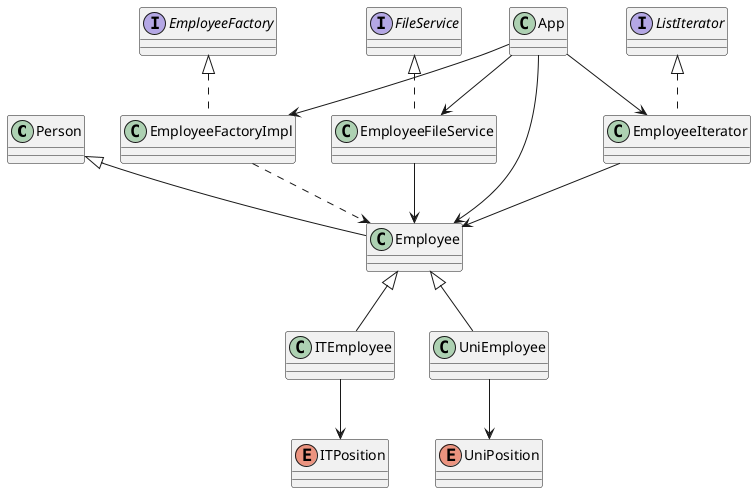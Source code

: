 @startuml

' ====== Alap entitások ======
class Person
class Employee
class ITEmployee
class UniEmployee

' ====== Enum-ok ======
enum ITPosition
enum UniPosition

' ====== Tervezési minták ======
interface EmployeeFactory
class EmployeeFactoryImpl

interface FileService
class EmployeeFileService

interface ListIterator
class EmployeeIterator

' ====== Főprogram ======
class App

' ====== Kapcsolatok ======
Person <|-- Employee
Employee <|-- ITEmployee
Employee <|-- UniEmployee

ITEmployee --> ITPosition
UniEmployee --> UniPosition

EmployeeFactory <|.. EmployeeFactoryImpl
EmployeeFactoryImpl ..> Employee

FileService <|.. EmployeeFileService
EmployeeFileService --> Employee

ListIterator <|.. EmployeeIterator
EmployeeIterator --> Employee

App --> EmployeeFactoryImpl
App --> EmployeeFileService
App --> EmployeeIterator
App --> Employee
@enduml